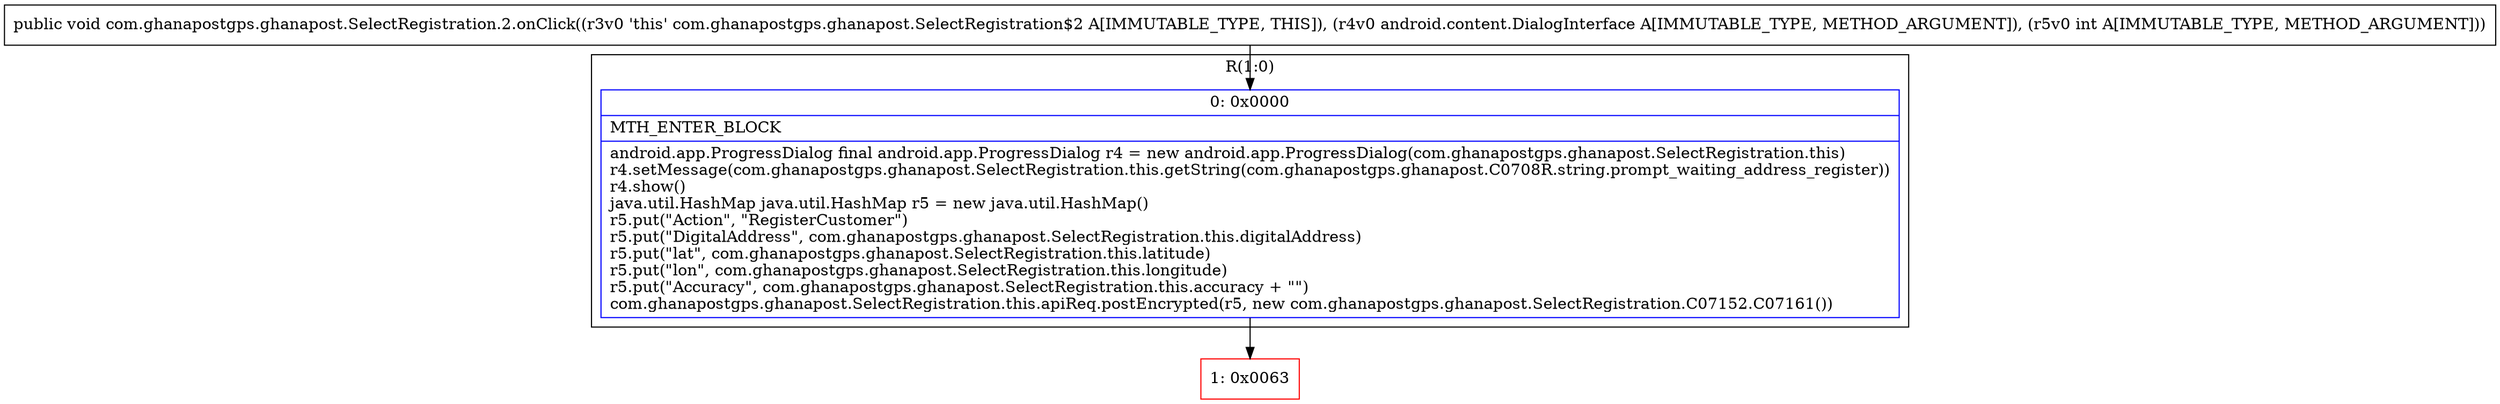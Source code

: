 digraph "CFG forcom.ghanapostgps.ghanapost.SelectRegistration.2.onClick(Landroid\/content\/DialogInterface;I)V" {
subgraph cluster_Region_1315687635 {
label = "R(1:0)";
node [shape=record,color=blue];
Node_0 [shape=record,label="{0\:\ 0x0000|MTH_ENTER_BLOCK\l|android.app.ProgressDialog final android.app.ProgressDialog r4 = new android.app.ProgressDialog(com.ghanapostgps.ghanapost.SelectRegistration.this)\lr4.setMessage(com.ghanapostgps.ghanapost.SelectRegistration.this.getString(com.ghanapostgps.ghanapost.C0708R.string.prompt_waiting_address_register))\lr4.show()\ljava.util.HashMap java.util.HashMap r5 = new java.util.HashMap()\lr5.put(\"Action\", \"RegisterCustomer\")\lr5.put(\"DigitalAddress\", com.ghanapostgps.ghanapost.SelectRegistration.this.digitalAddress)\lr5.put(\"lat\", com.ghanapostgps.ghanapost.SelectRegistration.this.latitude)\lr5.put(\"lon\", com.ghanapostgps.ghanapost.SelectRegistration.this.longitude)\lr5.put(\"Accuracy\", com.ghanapostgps.ghanapost.SelectRegistration.this.accuracy + \"\")\lcom.ghanapostgps.ghanapost.SelectRegistration.this.apiReq.postEncrypted(r5, new com.ghanapostgps.ghanapost.SelectRegistration.C07152.C07161())\l}"];
}
Node_1 [shape=record,color=red,label="{1\:\ 0x0063}"];
MethodNode[shape=record,label="{public void com.ghanapostgps.ghanapost.SelectRegistration.2.onClick((r3v0 'this' com.ghanapostgps.ghanapost.SelectRegistration$2 A[IMMUTABLE_TYPE, THIS]), (r4v0 android.content.DialogInterface A[IMMUTABLE_TYPE, METHOD_ARGUMENT]), (r5v0 int A[IMMUTABLE_TYPE, METHOD_ARGUMENT])) }"];
MethodNode -> Node_0;
Node_0 -> Node_1;
}

